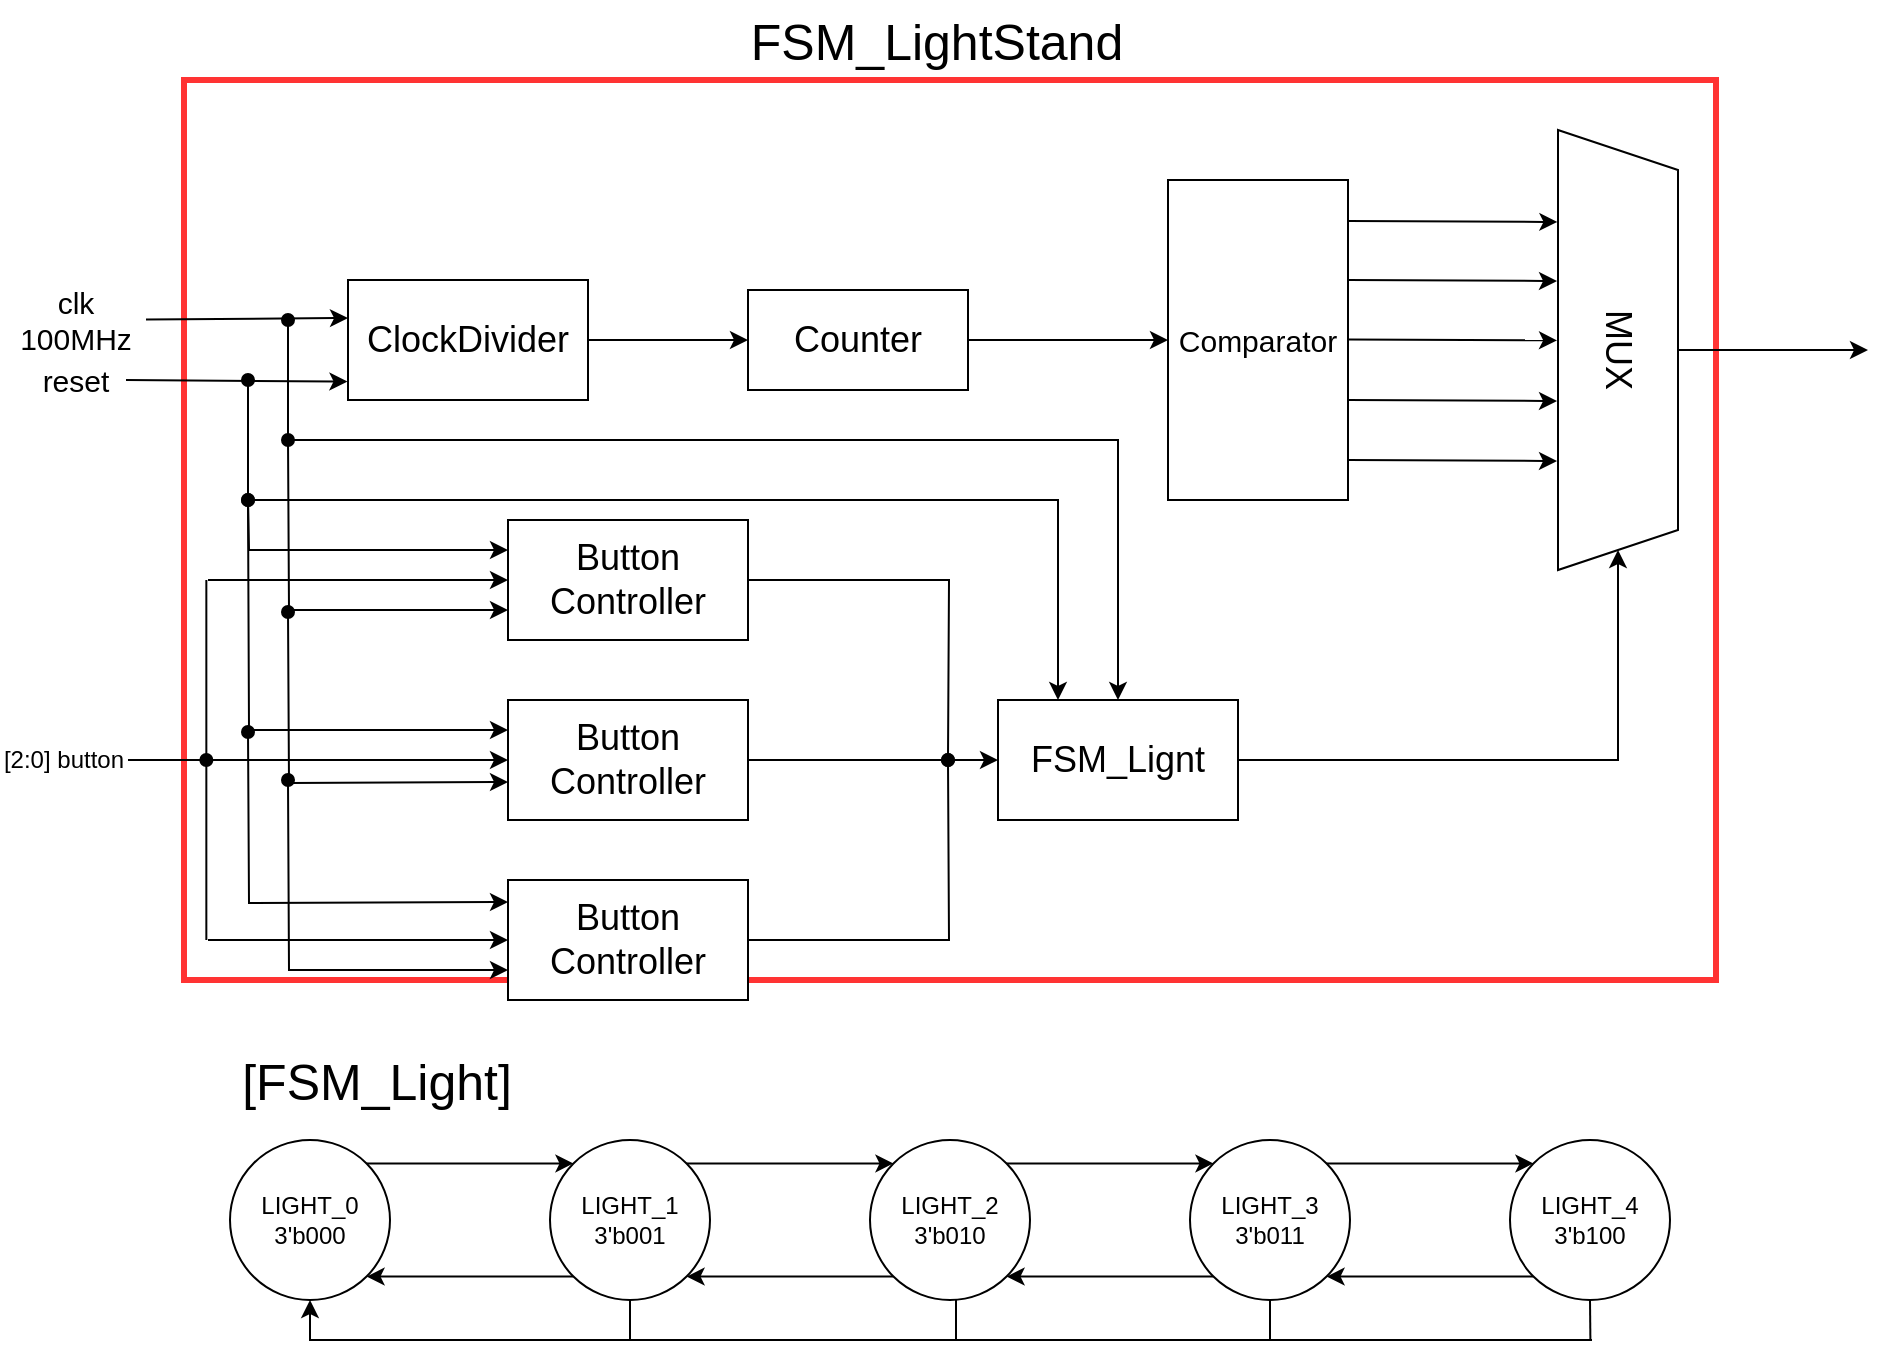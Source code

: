 <mxfile version="13.9.9" type="device"><diagram id="9aRRMCPUvefPO5eQSC6F" name="페이지-1"><mxGraphModel dx="1551" dy="1151" grid="1" gridSize="10" guides="1" tooltips="1" connect="1" arrows="1" fold="1" page="1" pageScale="1" pageWidth="1169" pageHeight="827" math="0" shadow="0"><root><mxCell id="0"/><mxCell id="1" parent="0"/><mxCell id="dKKX5aDjw6KxdLSWSVDR-50" value="" style="rounded=0;whiteSpace=wrap;html=1;strokeColor=#FF3333;strokeWidth=3;" vertex="1" parent="1"><mxGeometry x="210" y="90" width="766" height="450" as="geometry"/></mxCell><mxCell id="dKKX5aDjw6KxdLSWSVDR-11" style="edgeStyle=orthogonalEdgeStyle;rounded=0;orthogonalLoop=1;jettySize=auto;html=1;entryX=0;entryY=0.5;entryDx=0;entryDy=0;" edge="1" parent="1" source="dKKX5aDjw6KxdLSWSVDR-1" target="dKKX5aDjw6KxdLSWSVDR-2"><mxGeometry relative="1" as="geometry"/></mxCell><mxCell id="dKKX5aDjw6KxdLSWSVDR-1" value="&lt;font style=&quot;font-size: 18px&quot;&gt;ClockDivider&lt;/font&gt;" style="rounded=0;whiteSpace=wrap;html=1;" vertex="1" parent="1"><mxGeometry x="292" y="190" width="120" height="60" as="geometry"/></mxCell><mxCell id="dKKX5aDjw6KxdLSWSVDR-12" style="edgeStyle=orthogonalEdgeStyle;rounded=0;orthogonalLoop=1;jettySize=auto;html=1;entryX=0;entryY=0.5;entryDx=0;entryDy=0;" edge="1" parent="1" source="dKKX5aDjw6KxdLSWSVDR-2" target="dKKX5aDjw6KxdLSWSVDR-3"><mxGeometry relative="1" as="geometry"/></mxCell><mxCell id="dKKX5aDjw6KxdLSWSVDR-2" value="&lt;font style=&quot;font-size: 18px&quot;&gt;Counter&lt;/font&gt;" style="rounded=0;whiteSpace=wrap;html=1;" vertex="1" parent="1"><mxGeometry x="492" y="195" width="110" height="50" as="geometry"/></mxCell><mxCell id="dKKX5aDjw6KxdLSWSVDR-3" value="&lt;font style=&quot;font-size: 15px&quot;&gt;Comparator&lt;/font&gt;" style="rounded=0;whiteSpace=wrap;html=1;" vertex="1" parent="1"><mxGeometry x="702" y="140" width="90" height="160" as="geometry"/></mxCell><mxCell id="dKKX5aDjw6KxdLSWSVDR-49" style="edgeStyle=orthogonalEdgeStyle;rounded=0;orthogonalLoop=1;jettySize=auto;html=1;startArrow=none;startFill=0;endArrow=classic;endFill=1;" edge="1" parent="1" source="dKKX5aDjw6KxdLSWSVDR-6"><mxGeometry relative="1" as="geometry"><mxPoint x="1052" y="225" as="targetPoint"/></mxGeometry></mxCell><mxCell id="dKKX5aDjw6KxdLSWSVDR-6" value="&lt;font style=&quot;font-size: 18px&quot;&gt;MUX&lt;/font&gt;" style="shape=trapezoid;perimeter=trapezoidPerimeter;whiteSpace=wrap;html=1;fixedSize=1;rotation=90;" vertex="1" parent="1"><mxGeometry x="817" y="195" width="220" height="60" as="geometry"/></mxCell><mxCell id="dKKX5aDjw6KxdLSWSVDR-10" style="edgeStyle=orthogonalEdgeStyle;rounded=0;orthogonalLoop=1;jettySize=auto;html=1;entryX=0;entryY=0.5;entryDx=0;entryDy=0;" edge="1" parent="1" source="dKKX5aDjw6KxdLSWSVDR-7" target="dKKX5aDjw6KxdLSWSVDR-8"><mxGeometry relative="1" as="geometry"/></mxCell><mxCell id="dKKX5aDjw6KxdLSWSVDR-43" style="edgeStyle=orthogonalEdgeStyle;rounded=0;orthogonalLoop=1;jettySize=auto;html=1;exitX=0;exitY=0.25;exitDx=0;exitDy=0;startArrow=classic;startFill=1;endArrow=oval;endFill=1;" edge="1" parent="1" source="dKKX5aDjw6KxdLSWSVDR-7"><mxGeometry relative="1" as="geometry"><mxPoint x="242" y="300" as="targetPoint"/></mxGeometry></mxCell><mxCell id="dKKX5aDjw6KxdLSWSVDR-47" style="edgeStyle=orthogonalEdgeStyle;rounded=0;orthogonalLoop=1;jettySize=auto;html=1;exitX=0;exitY=0.75;exitDx=0;exitDy=0;startArrow=classic;startFill=1;endArrow=oval;endFill=1;" edge="1" parent="1"><mxGeometry relative="1" as="geometry"><mxPoint x="262" y="356" as="targetPoint"/><mxPoint x="372" y="441" as="sourcePoint"/></mxGeometry></mxCell><mxCell id="dKKX5aDjw6KxdLSWSVDR-7" value="&lt;font style=&quot;font-size: 18px&quot;&gt;Button&lt;br&gt;Controller&lt;/font&gt;" style="rounded=0;whiteSpace=wrap;html=1;" vertex="1" parent="1"><mxGeometry x="372" y="400" width="120" height="60" as="geometry"/></mxCell><mxCell id="dKKX5aDjw6KxdLSWSVDR-9" style="edgeStyle=orthogonalEdgeStyle;rounded=0;orthogonalLoop=1;jettySize=auto;html=1;exitX=1;exitY=0.5;exitDx=0;exitDy=0;entryX=1;entryY=0.5;entryDx=0;entryDy=0;" edge="1" parent="1" source="dKKX5aDjw6KxdLSWSVDR-8" target="dKKX5aDjw6KxdLSWSVDR-6"><mxGeometry relative="1" as="geometry"/></mxCell><mxCell id="dKKX5aDjw6KxdLSWSVDR-37" style="edgeStyle=orthogonalEdgeStyle;rounded=0;orthogonalLoop=1;jettySize=auto;html=1;exitX=0.25;exitY=0;exitDx=0;exitDy=0;startArrow=classic;startFill=1;endArrow=oval;endFill=1;" edge="1" parent="1" source="dKKX5aDjw6KxdLSWSVDR-8"><mxGeometry relative="1" as="geometry"><mxPoint x="242" y="240" as="targetPoint"/><Array as="points"><mxPoint x="647" y="300"/><mxPoint x="242" y="300"/></Array></mxGeometry></mxCell><mxCell id="dKKX5aDjw6KxdLSWSVDR-41" style="edgeStyle=orthogonalEdgeStyle;rounded=0;orthogonalLoop=1;jettySize=auto;html=1;startArrow=classic;startFill=1;endArrow=oval;endFill=1;" edge="1" parent="1" source="dKKX5aDjw6KxdLSWSVDR-8"><mxGeometry relative="1" as="geometry"><mxPoint x="262" y="210.0" as="targetPoint"/><Array as="points"><mxPoint x="677" y="270"/><mxPoint x="262" y="270"/></Array></mxGeometry></mxCell><mxCell id="dKKX5aDjw6KxdLSWSVDR-8" value="&lt;font style=&quot;font-size: 18px&quot;&gt;FSM_Lignt&lt;/font&gt;" style="rounded=0;whiteSpace=wrap;html=1;" vertex="1" parent="1"><mxGeometry x="617" y="400" width="120" height="60" as="geometry"/></mxCell><mxCell id="dKKX5aDjw6KxdLSWSVDR-13" value="" style="endArrow=classic;html=1;exitX=1.002;exitY=0.128;exitDx=0;exitDy=0;exitPerimeter=0;entryX=0.209;entryY=1.005;entryDx=0;entryDy=0;entryPerimeter=0;endFill=1;" edge="1" parent="1" source="dKKX5aDjw6KxdLSWSVDR-3" target="dKKX5aDjw6KxdLSWSVDR-6"><mxGeometry width="50" height="50" relative="1" as="geometry"><mxPoint x="817" y="180" as="sourcePoint"/><mxPoint x="892" y="160" as="targetPoint"/></mxGeometry></mxCell><mxCell id="dKKX5aDjw6KxdLSWSVDR-17" value="" style="endArrow=classic;html=1;exitX=1.002;exitY=0.128;exitDx=0;exitDy=0;exitPerimeter=0;entryX=0.209;entryY=1.005;entryDx=0;entryDy=0;entryPerimeter=0;endFill=1;" edge="1" parent="1"><mxGeometry width="50" height="50" relative="1" as="geometry"><mxPoint x="792.0" y="190.0" as="sourcePoint"/><mxPoint x="896.52" y="190.5" as="targetPoint"/></mxGeometry></mxCell><mxCell id="dKKX5aDjw6KxdLSWSVDR-18" value="" style="endArrow=classic;html=1;exitX=1.002;exitY=0.128;exitDx=0;exitDy=0;exitPerimeter=0;entryX=0.209;entryY=1.005;entryDx=0;entryDy=0;entryPerimeter=0;endFill=1;" edge="1" parent="1"><mxGeometry width="50" height="50" relative="1" as="geometry"><mxPoint x="792" y="219.71" as="sourcePoint"/><mxPoint x="896.52" y="220.21" as="targetPoint"/></mxGeometry></mxCell><mxCell id="dKKX5aDjw6KxdLSWSVDR-19" value="" style="endArrow=classic;html=1;exitX=1.002;exitY=0.128;exitDx=0;exitDy=0;exitPerimeter=0;entryX=0.209;entryY=1.005;entryDx=0;entryDy=0;entryPerimeter=0;endFill=1;" edge="1" parent="1"><mxGeometry width="50" height="50" relative="1" as="geometry"><mxPoint x="792" y="250.0" as="sourcePoint"/><mxPoint x="896.52" y="250.5" as="targetPoint"/></mxGeometry></mxCell><mxCell id="dKKX5aDjw6KxdLSWSVDR-20" value="" style="endArrow=classic;html=1;exitX=1.002;exitY=0.128;exitDx=0;exitDy=0;exitPerimeter=0;entryX=0.209;entryY=1.005;entryDx=0;entryDy=0;entryPerimeter=0;endFill=1;" edge="1" parent="1"><mxGeometry width="50" height="50" relative="1" as="geometry"><mxPoint x="792" y="280.0" as="sourcePoint"/><mxPoint x="896.52" y="280.5" as="targetPoint"/></mxGeometry></mxCell><mxCell id="dKKX5aDjw6KxdLSWSVDR-21" value="" style="endArrow=classic;html=1;entryX=0;entryY=0.5;entryDx=0;entryDy=0;" edge="1" parent="1" source="dKKX5aDjw6KxdLSWSVDR-22"><mxGeometry width="50" height="50" relative="1" as="geometry"><mxPoint x="222" y="209" as="sourcePoint"/><mxPoint x="292" y="209" as="targetPoint"/></mxGeometry></mxCell><mxCell id="dKKX5aDjw6KxdLSWSVDR-22" value="&lt;font style=&quot;font-size: 15px&quot;&gt;clk&lt;br&gt;100MHz&lt;/font&gt;" style="text;html=1;strokeColor=none;fillColor=none;align=center;verticalAlign=middle;whiteSpace=wrap;rounded=0;" vertex="1" parent="1"><mxGeometry x="121" y="189" width="70" height="42" as="geometry"/></mxCell><mxCell id="dKKX5aDjw6KxdLSWSVDR-23" value="" style="endArrow=classic;html=1;entryX=-0.019;entryY=0.846;entryDx=0;entryDy=0;entryPerimeter=0;exitX=1;exitY=0.5;exitDx=0;exitDy=0;" edge="1" parent="1" source="dKKX5aDjw6KxdLSWSVDR-24"><mxGeometry width="50" height="50" relative="1" as="geometry"><mxPoint x="222" y="241" as="sourcePoint"/><mxPoint x="291.72" y="240.76" as="targetPoint"/></mxGeometry></mxCell><mxCell id="dKKX5aDjw6KxdLSWSVDR-24" value="&lt;font style=&quot;font-size: 15px&quot;&gt;reset&lt;/font&gt;" style="text;html=1;strokeColor=none;fillColor=none;align=center;verticalAlign=middle;whiteSpace=wrap;rounded=0;" vertex="1" parent="1"><mxGeometry x="131" y="230" width="50" height="20" as="geometry"/></mxCell><mxCell id="dKKX5aDjw6KxdLSWSVDR-28" style="edgeStyle=orthogonalEdgeStyle;rounded=0;orthogonalLoop=1;jettySize=auto;html=1;entryX=0;entryY=0.5;entryDx=0;entryDy=0;endArrow=classic;endFill=1;" edge="1" parent="1" source="dKKX5aDjw6KxdLSWSVDR-25" target="dKKX5aDjw6KxdLSWSVDR-7"><mxGeometry relative="1" as="geometry"/></mxCell><mxCell id="dKKX5aDjw6KxdLSWSVDR-25" value="[2:0] button" style="text;html=1;strokeColor=none;fillColor=none;align=center;verticalAlign=middle;whiteSpace=wrap;rounded=0;" vertex="1" parent="1"><mxGeometry x="118" y="420" width="64" height="20" as="geometry"/></mxCell><mxCell id="dKKX5aDjw6KxdLSWSVDR-32" style="edgeStyle=orthogonalEdgeStyle;rounded=0;orthogonalLoop=1;jettySize=auto;html=1;exitX=0;exitY=0.5;exitDx=0;exitDy=0;endArrow=none;endFill=0;startArrow=classic;startFill=1;" edge="1" parent="1" source="dKKX5aDjw6KxdLSWSVDR-26"><mxGeometry relative="1" as="geometry"><mxPoint x="222" y="340" as="targetPoint"/></mxGeometry></mxCell><mxCell id="dKKX5aDjw6KxdLSWSVDR-35" style="edgeStyle=orthogonalEdgeStyle;rounded=0;orthogonalLoop=1;jettySize=auto;html=1;startArrow=none;startFill=0;endArrow=oval;endFill=1;" edge="1" parent="1" source="dKKX5aDjw6KxdLSWSVDR-26"><mxGeometry relative="1" as="geometry"><mxPoint x="592" y="430" as="targetPoint"/></mxGeometry></mxCell><mxCell id="dKKX5aDjw6KxdLSWSVDR-42" style="edgeStyle=orthogonalEdgeStyle;rounded=0;orthogonalLoop=1;jettySize=auto;html=1;exitX=0;exitY=0.25;exitDx=0;exitDy=0;startArrow=classic;startFill=1;endArrow=oval;endFill=1;" edge="1" parent="1" source="dKKX5aDjw6KxdLSWSVDR-26"><mxGeometry relative="1" as="geometry"><mxPoint x="242" y="300" as="targetPoint"/></mxGeometry></mxCell><mxCell id="dKKX5aDjw6KxdLSWSVDR-46" style="edgeStyle=orthogonalEdgeStyle;rounded=0;orthogonalLoop=1;jettySize=auto;html=1;exitX=0;exitY=0.75;exitDx=0;exitDy=0;startArrow=classic;startFill=1;endArrow=oval;endFill=1;" edge="1" parent="1" source="dKKX5aDjw6KxdLSWSVDR-26"><mxGeometry relative="1" as="geometry"><mxPoint x="262" y="270" as="targetPoint"/></mxGeometry></mxCell><mxCell id="dKKX5aDjw6KxdLSWSVDR-26" value="&lt;font style=&quot;font-size: 18px&quot;&gt;Button&lt;br&gt;Controller&lt;/font&gt;" style="rounded=0;whiteSpace=wrap;html=1;" vertex="1" parent="1"><mxGeometry x="372" y="310" width="120" height="60" as="geometry"/></mxCell><mxCell id="dKKX5aDjw6KxdLSWSVDR-34" style="edgeStyle=orthogonalEdgeStyle;rounded=0;orthogonalLoop=1;jettySize=auto;html=1;startArrow=classic;startFill=1;endArrow=none;endFill=0;" edge="1" parent="1" source="dKKX5aDjw6KxdLSWSVDR-27"><mxGeometry relative="1" as="geometry"><mxPoint x="222" y="520" as="targetPoint"/></mxGeometry></mxCell><mxCell id="dKKX5aDjw6KxdLSWSVDR-36" style="edgeStyle=orthogonalEdgeStyle;rounded=0;orthogonalLoop=1;jettySize=auto;html=1;startArrow=none;startFill=0;endArrow=oval;endFill=1;" edge="1" parent="1" source="dKKX5aDjw6KxdLSWSVDR-27"><mxGeometry relative="1" as="geometry"><mxPoint x="592" y="430" as="targetPoint"/></mxGeometry></mxCell><mxCell id="dKKX5aDjw6KxdLSWSVDR-45" style="edgeStyle=orthogonalEdgeStyle;rounded=0;orthogonalLoop=1;jettySize=auto;html=1;exitX=0;exitY=0.25;exitDx=0;exitDy=0;startArrow=classic;startFill=1;endArrow=oval;endFill=1;" edge="1" parent="1"><mxGeometry relative="1" as="geometry"><mxPoint x="242" y="416" as="targetPoint"/><mxPoint x="372" y="501" as="sourcePoint"/></mxGeometry></mxCell><mxCell id="dKKX5aDjw6KxdLSWSVDR-48" style="edgeStyle=orthogonalEdgeStyle;rounded=0;orthogonalLoop=1;jettySize=auto;html=1;exitX=0;exitY=0.75;exitDx=0;exitDy=0;startArrow=classic;startFill=1;endArrow=oval;endFill=1;" edge="1" parent="1" source="dKKX5aDjw6KxdLSWSVDR-27"><mxGeometry relative="1" as="geometry"><mxPoint x="262" y="440" as="targetPoint"/></mxGeometry></mxCell><mxCell id="dKKX5aDjw6KxdLSWSVDR-27" value="&lt;font style=&quot;font-size: 18px&quot;&gt;Button&lt;br&gt;Controller&lt;/font&gt;" style="rounded=0;whiteSpace=wrap;html=1;" vertex="1" parent="1"><mxGeometry x="372" y="490" width="120" height="60" as="geometry"/></mxCell><mxCell id="dKKX5aDjw6KxdLSWSVDR-30" value="" style="endArrow=none;html=1;" edge="1" parent="1"><mxGeometry width="50" height="50" relative="1" as="geometry"><mxPoint x="221.17" y="430" as="sourcePoint"/><mxPoint x="221.17" y="340" as="targetPoint"/></mxGeometry></mxCell><mxCell id="dKKX5aDjw6KxdLSWSVDR-33" value="" style="endArrow=oval;html=1;startArrow=none;startFill=0;endFill=1;" edge="1" parent="1"><mxGeometry width="50" height="50" relative="1" as="geometry"><mxPoint x="221.17" y="520" as="sourcePoint"/><mxPoint x="221.17" y="430" as="targetPoint"/></mxGeometry></mxCell><mxCell id="dKKX5aDjw6KxdLSWSVDR-51" value="&lt;font style=&quot;font-size: 25px&quot;&gt;FSM_LightStand&lt;br&gt;&lt;/font&gt;" style="text;html=1;strokeColor=none;fillColor=none;align=center;verticalAlign=middle;whiteSpace=wrap;rounded=0;" vertex="1" parent="1"><mxGeometry x="484" y="50" width="205" height="40" as="geometry"/></mxCell><mxCell id="dKKX5aDjw6KxdLSWSVDR-57" style="edgeStyle=orthogonalEdgeStyle;rounded=0;orthogonalLoop=1;jettySize=auto;html=1;exitX=1;exitY=0;exitDx=0;exitDy=0;entryX=0;entryY=0;entryDx=0;entryDy=0;startArrow=none;startFill=0;endArrow=classic;endFill=1;" edge="1" parent="1" source="dKKX5aDjw6KxdLSWSVDR-52" target="dKKX5aDjw6KxdLSWSVDR-53"><mxGeometry relative="1" as="geometry"/></mxCell><mxCell id="dKKX5aDjw6KxdLSWSVDR-52" value="LIGHT_0&lt;br&gt;3'b000" style="ellipse;whiteSpace=wrap;html=1;aspect=fixed;strokeWidth=1;" vertex="1" parent="1"><mxGeometry x="233" y="620" width="80" height="80" as="geometry"/></mxCell><mxCell id="dKKX5aDjw6KxdLSWSVDR-58" style="edgeStyle=orthogonalEdgeStyle;rounded=0;orthogonalLoop=1;jettySize=auto;html=1;exitX=1;exitY=0;exitDx=0;exitDy=0;entryX=0;entryY=0;entryDx=0;entryDy=0;startArrow=none;startFill=0;endArrow=classic;endFill=1;" edge="1" parent="1" source="dKKX5aDjw6KxdLSWSVDR-53" target="dKKX5aDjw6KxdLSWSVDR-54"><mxGeometry relative="1" as="geometry"/></mxCell><mxCell id="dKKX5aDjw6KxdLSWSVDR-64" style="edgeStyle=orthogonalEdgeStyle;rounded=0;orthogonalLoop=1;jettySize=auto;html=1;exitX=0;exitY=1;exitDx=0;exitDy=0;entryX=1;entryY=1;entryDx=0;entryDy=0;startArrow=none;startFill=0;endArrow=classic;endFill=1;" edge="1" parent="1" source="dKKX5aDjw6KxdLSWSVDR-53" target="dKKX5aDjw6KxdLSWSVDR-52"><mxGeometry relative="1" as="geometry"/></mxCell><mxCell id="dKKX5aDjw6KxdLSWSVDR-65" style="edgeStyle=orthogonalEdgeStyle;rounded=0;orthogonalLoop=1;jettySize=auto;html=1;exitX=0.5;exitY=1;exitDx=0;exitDy=0;entryX=0.5;entryY=1;entryDx=0;entryDy=0;startArrow=none;startFill=0;endArrow=classic;endFill=1;" edge="1" parent="1" source="dKKX5aDjw6KxdLSWSVDR-53" target="dKKX5aDjw6KxdLSWSVDR-52"><mxGeometry relative="1" as="geometry"/></mxCell><mxCell id="dKKX5aDjw6KxdLSWSVDR-53" value="LIGHT_1&lt;br&gt;3'b001" style="ellipse;whiteSpace=wrap;html=1;aspect=fixed;strokeWidth=1;" vertex="1" parent="1"><mxGeometry x="393" y="620" width="80" height="80" as="geometry"/></mxCell><mxCell id="dKKX5aDjw6KxdLSWSVDR-59" style="edgeStyle=orthogonalEdgeStyle;rounded=0;orthogonalLoop=1;jettySize=auto;html=1;exitX=1;exitY=0;exitDx=0;exitDy=0;entryX=0;entryY=0;entryDx=0;entryDy=0;startArrow=none;startFill=0;endArrow=classic;endFill=1;" edge="1" parent="1" source="dKKX5aDjw6KxdLSWSVDR-54" target="dKKX5aDjw6KxdLSWSVDR-55"><mxGeometry relative="1" as="geometry"/></mxCell><mxCell id="dKKX5aDjw6KxdLSWSVDR-63" style="edgeStyle=orthogonalEdgeStyle;rounded=0;orthogonalLoop=1;jettySize=auto;html=1;exitX=0;exitY=1;exitDx=0;exitDy=0;entryX=1;entryY=1;entryDx=0;entryDy=0;startArrow=none;startFill=0;endArrow=classic;endFill=1;" edge="1" parent="1" source="dKKX5aDjw6KxdLSWSVDR-54" target="dKKX5aDjw6KxdLSWSVDR-53"><mxGeometry relative="1" as="geometry"/></mxCell><mxCell id="dKKX5aDjw6KxdLSWSVDR-71" style="edgeStyle=orthogonalEdgeStyle;rounded=0;orthogonalLoop=1;jettySize=auto;html=1;exitX=0.5;exitY=1;exitDx=0;exitDy=0;startArrow=none;startFill=0;endArrow=none;endFill=0;" edge="1" parent="1"><mxGeometry relative="1" as="geometry"><mxPoint x="273" y="720" as="targetPoint"/><mxPoint x="596" y="700" as="sourcePoint"/><Array as="points"><mxPoint x="596" y="720"/><mxPoint x="273" y="720"/></Array></mxGeometry></mxCell><mxCell id="dKKX5aDjw6KxdLSWSVDR-54" value="LIGHT_2&lt;br&gt;3'b010" style="ellipse;whiteSpace=wrap;html=1;aspect=fixed;strokeWidth=1;" vertex="1" parent="1"><mxGeometry x="553" y="620" width="80" height="80" as="geometry"/></mxCell><mxCell id="dKKX5aDjw6KxdLSWSVDR-60" style="edgeStyle=orthogonalEdgeStyle;rounded=0;orthogonalLoop=1;jettySize=auto;html=1;exitX=1;exitY=0;exitDx=0;exitDy=0;entryX=0;entryY=0;entryDx=0;entryDy=0;startArrow=none;startFill=0;endArrow=classic;endFill=1;" edge="1" parent="1" source="dKKX5aDjw6KxdLSWSVDR-55" target="dKKX5aDjw6KxdLSWSVDR-56"><mxGeometry relative="1" as="geometry"/></mxCell><mxCell id="dKKX5aDjw6KxdLSWSVDR-62" style="edgeStyle=orthogonalEdgeStyle;rounded=0;orthogonalLoop=1;jettySize=auto;html=1;exitX=0;exitY=1;exitDx=0;exitDy=0;entryX=1;entryY=1;entryDx=0;entryDy=0;startArrow=none;startFill=0;endArrow=classic;endFill=1;" edge="1" parent="1" source="dKKX5aDjw6KxdLSWSVDR-55" target="dKKX5aDjw6KxdLSWSVDR-54"><mxGeometry relative="1" as="geometry"/></mxCell><mxCell id="dKKX5aDjw6KxdLSWSVDR-72" style="edgeStyle=orthogonalEdgeStyle;rounded=0;orthogonalLoop=1;jettySize=auto;html=1;startArrow=none;startFill=0;endArrow=none;endFill=0;" edge="1" parent="1" source="dKKX5aDjw6KxdLSWSVDR-55"><mxGeometry relative="1" as="geometry"><mxPoint x="753" y="720" as="targetPoint"/></mxGeometry></mxCell><mxCell id="dKKX5aDjw6KxdLSWSVDR-55" value="LIGHT_3&lt;br&gt;3'b011" style="ellipse;whiteSpace=wrap;html=1;aspect=fixed;strokeWidth=1;" vertex="1" parent="1"><mxGeometry x="713" y="620" width="80" height="80" as="geometry"/></mxCell><mxCell id="dKKX5aDjw6KxdLSWSVDR-61" style="edgeStyle=orthogonalEdgeStyle;rounded=0;orthogonalLoop=1;jettySize=auto;html=1;exitX=0;exitY=1;exitDx=0;exitDy=0;entryX=1;entryY=1;entryDx=0;entryDy=0;startArrow=none;startFill=0;endArrow=classic;endFill=1;" edge="1" parent="1" source="dKKX5aDjw6KxdLSWSVDR-56" target="dKKX5aDjw6KxdLSWSVDR-55"><mxGeometry relative="1" as="geometry"/></mxCell><mxCell id="dKKX5aDjw6KxdLSWSVDR-73" style="edgeStyle=orthogonalEdgeStyle;rounded=0;orthogonalLoop=1;jettySize=auto;html=1;exitX=0.5;exitY=1;exitDx=0;exitDy=0;startArrow=none;startFill=0;endArrow=none;endFill=0;" edge="1" parent="1" source="dKKX5aDjw6KxdLSWSVDR-56"><mxGeometry relative="1" as="geometry"><mxPoint x="913.2" y="720" as="targetPoint"/></mxGeometry></mxCell><mxCell id="dKKX5aDjw6KxdLSWSVDR-56" value="LIGHT_4&lt;br&gt;3'b100" style="ellipse;whiteSpace=wrap;html=1;aspect=fixed;strokeWidth=1;" vertex="1" parent="1"><mxGeometry x="873" y="620" width="80" height="80" as="geometry"/></mxCell><mxCell id="dKKX5aDjw6KxdLSWSVDR-74" value="" style="endArrow=none;html=1;" edge="1" parent="1"><mxGeometry width="50" height="50" relative="1" as="geometry"><mxPoint x="590" y="720" as="sourcePoint"/><mxPoint x="914" y="720" as="targetPoint"/></mxGeometry></mxCell><mxCell id="dKKX5aDjw6KxdLSWSVDR-75" value="&lt;font style=&quot;font-size: 25px&quot;&gt;[FSM_Light]&lt;/font&gt;" style="text;html=1;strokeColor=none;fillColor=none;align=center;verticalAlign=middle;whiteSpace=wrap;rounded=0;" vertex="1" parent="1"><mxGeometry x="233" y="570" width="147" height="40" as="geometry"/></mxCell></root></mxGraphModel></diagram></mxfile>